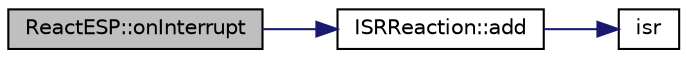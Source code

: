 digraph "ReactESP::onInterrupt"
{
 // INTERACTIVE_SVG=YES
 // LATEX_PDF_SIZE
  bgcolor="transparent";
  edge [fontname="Helvetica",fontsize="10",labelfontname="Helvetica",labelfontsize="10"];
  node [fontname="Helvetica",fontsize="10",shape=record];
  rankdir="LR";
  Node1 [label="ReactESP::onInterrupt",height=0.2,width=0.4,color="black", fillcolor="grey75", style="filled", fontcolor="black",tooltip="Create a new ISRReaction (interrupt reaction)"];
  Node1 -> Node2 [color="midnightblue",fontsize="10",style="solid",fontname="Helvetica"];
  Node2 [label="ISRReaction::add",height=0.2,width=0.4,color="black",URL="$class_i_s_r_reaction.html#aba4a495b10cf265d41cbdb9790936072",tooltip=" "];
  Node2 -> Node3 [color="midnightblue",fontsize="10",style="solid",fontname="Helvetica"];
  Node3 [label="isr",height=0.2,width=0.4,color="black",URL="$main_8cpp.html#aa6359e12c4743a5b1888ac194c199674",tooltip=" "];
}
